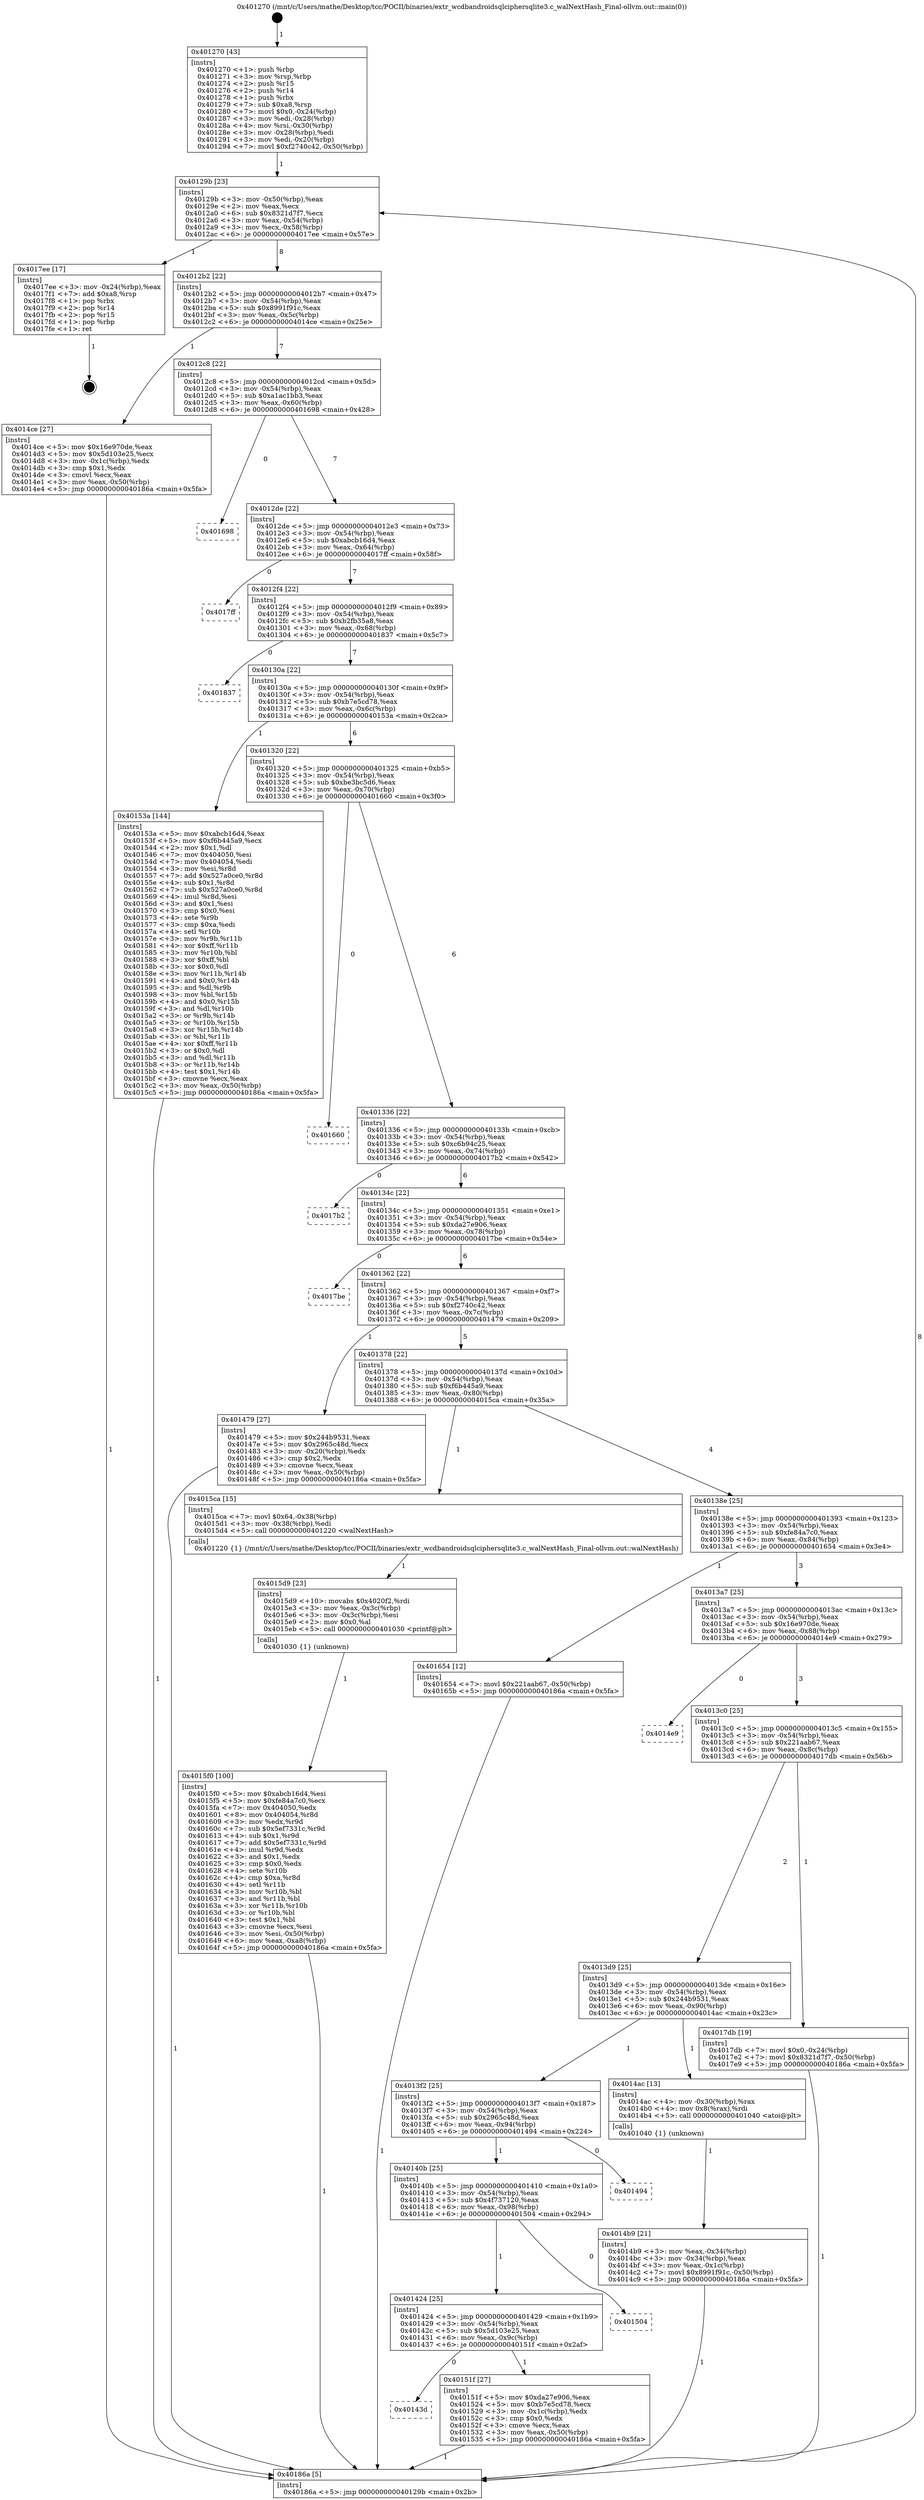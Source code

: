 digraph "0x401270" {
  label = "0x401270 (/mnt/c/Users/mathe/Desktop/tcc/POCII/binaries/extr_wcdbandroidsqlciphersqlite3.c_walNextHash_Final-ollvm.out::main(0))"
  labelloc = "t"
  node[shape=record]

  Entry [label="",width=0.3,height=0.3,shape=circle,fillcolor=black,style=filled]
  "0x40129b" [label="{
     0x40129b [23]\l
     | [instrs]\l
     &nbsp;&nbsp;0x40129b \<+3\>: mov -0x50(%rbp),%eax\l
     &nbsp;&nbsp;0x40129e \<+2\>: mov %eax,%ecx\l
     &nbsp;&nbsp;0x4012a0 \<+6\>: sub $0x8321d7f7,%ecx\l
     &nbsp;&nbsp;0x4012a6 \<+3\>: mov %eax,-0x54(%rbp)\l
     &nbsp;&nbsp;0x4012a9 \<+3\>: mov %ecx,-0x58(%rbp)\l
     &nbsp;&nbsp;0x4012ac \<+6\>: je 00000000004017ee \<main+0x57e\>\l
  }"]
  "0x4017ee" [label="{
     0x4017ee [17]\l
     | [instrs]\l
     &nbsp;&nbsp;0x4017ee \<+3\>: mov -0x24(%rbp),%eax\l
     &nbsp;&nbsp;0x4017f1 \<+7\>: add $0xa8,%rsp\l
     &nbsp;&nbsp;0x4017f8 \<+1\>: pop %rbx\l
     &nbsp;&nbsp;0x4017f9 \<+2\>: pop %r14\l
     &nbsp;&nbsp;0x4017fb \<+2\>: pop %r15\l
     &nbsp;&nbsp;0x4017fd \<+1\>: pop %rbp\l
     &nbsp;&nbsp;0x4017fe \<+1\>: ret\l
  }"]
  "0x4012b2" [label="{
     0x4012b2 [22]\l
     | [instrs]\l
     &nbsp;&nbsp;0x4012b2 \<+5\>: jmp 00000000004012b7 \<main+0x47\>\l
     &nbsp;&nbsp;0x4012b7 \<+3\>: mov -0x54(%rbp),%eax\l
     &nbsp;&nbsp;0x4012ba \<+5\>: sub $0x8991f91c,%eax\l
     &nbsp;&nbsp;0x4012bf \<+3\>: mov %eax,-0x5c(%rbp)\l
     &nbsp;&nbsp;0x4012c2 \<+6\>: je 00000000004014ce \<main+0x25e\>\l
  }"]
  Exit [label="",width=0.3,height=0.3,shape=circle,fillcolor=black,style=filled,peripheries=2]
  "0x4014ce" [label="{
     0x4014ce [27]\l
     | [instrs]\l
     &nbsp;&nbsp;0x4014ce \<+5\>: mov $0x16e970de,%eax\l
     &nbsp;&nbsp;0x4014d3 \<+5\>: mov $0x5d103e25,%ecx\l
     &nbsp;&nbsp;0x4014d8 \<+3\>: mov -0x1c(%rbp),%edx\l
     &nbsp;&nbsp;0x4014db \<+3\>: cmp $0x1,%edx\l
     &nbsp;&nbsp;0x4014de \<+3\>: cmovl %ecx,%eax\l
     &nbsp;&nbsp;0x4014e1 \<+3\>: mov %eax,-0x50(%rbp)\l
     &nbsp;&nbsp;0x4014e4 \<+5\>: jmp 000000000040186a \<main+0x5fa\>\l
  }"]
  "0x4012c8" [label="{
     0x4012c8 [22]\l
     | [instrs]\l
     &nbsp;&nbsp;0x4012c8 \<+5\>: jmp 00000000004012cd \<main+0x5d\>\l
     &nbsp;&nbsp;0x4012cd \<+3\>: mov -0x54(%rbp),%eax\l
     &nbsp;&nbsp;0x4012d0 \<+5\>: sub $0xa1ac1bb3,%eax\l
     &nbsp;&nbsp;0x4012d5 \<+3\>: mov %eax,-0x60(%rbp)\l
     &nbsp;&nbsp;0x4012d8 \<+6\>: je 0000000000401698 \<main+0x428\>\l
  }"]
  "0x4015f0" [label="{
     0x4015f0 [100]\l
     | [instrs]\l
     &nbsp;&nbsp;0x4015f0 \<+5\>: mov $0xabcb16d4,%esi\l
     &nbsp;&nbsp;0x4015f5 \<+5\>: mov $0xfe84a7c0,%ecx\l
     &nbsp;&nbsp;0x4015fa \<+7\>: mov 0x404050,%edx\l
     &nbsp;&nbsp;0x401601 \<+8\>: mov 0x404054,%r8d\l
     &nbsp;&nbsp;0x401609 \<+3\>: mov %edx,%r9d\l
     &nbsp;&nbsp;0x40160c \<+7\>: sub $0x5ef7331c,%r9d\l
     &nbsp;&nbsp;0x401613 \<+4\>: sub $0x1,%r9d\l
     &nbsp;&nbsp;0x401617 \<+7\>: add $0x5ef7331c,%r9d\l
     &nbsp;&nbsp;0x40161e \<+4\>: imul %r9d,%edx\l
     &nbsp;&nbsp;0x401622 \<+3\>: and $0x1,%edx\l
     &nbsp;&nbsp;0x401625 \<+3\>: cmp $0x0,%edx\l
     &nbsp;&nbsp;0x401628 \<+4\>: sete %r10b\l
     &nbsp;&nbsp;0x40162c \<+4\>: cmp $0xa,%r8d\l
     &nbsp;&nbsp;0x401630 \<+4\>: setl %r11b\l
     &nbsp;&nbsp;0x401634 \<+3\>: mov %r10b,%bl\l
     &nbsp;&nbsp;0x401637 \<+3\>: and %r11b,%bl\l
     &nbsp;&nbsp;0x40163a \<+3\>: xor %r11b,%r10b\l
     &nbsp;&nbsp;0x40163d \<+3\>: or %r10b,%bl\l
     &nbsp;&nbsp;0x401640 \<+3\>: test $0x1,%bl\l
     &nbsp;&nbsp;0x401643 \<+3\>: cmovne %ecx,%esi\l
     &nbsp;&nbsp;0x401646 \<+3\>: mov %esi,-0x50(%rbp)\l
     &nbsp;&nbsp;0x401649 \<+6\>: mov %eax,-0xa8(%rbp)\l
     &nbsp;&nbsp;0x40164f \<+5\>: jmp 000000000040186a \<main+0x5fa\>\l
  }"]
  "0x401698" [label="{
     0x401698\l
  }", style=dashed]
  "0x4012de" [label="{
     0x4012de [22]\l
     | [instrs]\l
     &nbsp;&nbsp;0x4012de \<+5\>: jmp 00000000004012e3 \<main+0x73\>\l
     &nbsp;&nbsp;0x4012e3 \<+3\>: mov -0x54(%rbp),%eax\l
     &nbsp;&nbsp;0x4012e6 \<+5\>: sub $0xabcb16d4,%eax\l
     &nbsp;&nbsp;0x4012eb \<+3\>: mov %eax,-0x64(%rbp)\l
     &nbsp;&nbsp;0x4012ee \<+6\>: je 00000000004017ff \<main+0x58f\>\l
  }"]
  "0x4015d9" [label="{
     0x4015d9 [23]\l
     | [instrs]\l
     &nbsp;&nbsp;0x4015d9 \<+10\>: movabs $0x4020f2,%rdi\l
     &nbsp;&nbsp;0x4015e3 \<+3\>: mov %eax,-0x3c(%rbp)\l
     &nbsp;&nbsp;0x4015e6 \<+3\>: mov -0x3c(%rbp),%esi\l
     &nbsp;&nbsp;0x4015e9 \<+2\>: mov $0x0,%al\l
     &nbsp;&nbsp;0x4015eb \<+5\>: call 0000000000401030 \<printf@plt\>\l
     | [calls]\l
     &nbsp;&nbsp;0x401030 \{1\} (unknown)\l
  }"]
  "0x4017ff" [label="{
     0x4017ff\l
  }", style=dashed]
  "0x4012f4" [label="{
     0x4012f4 [22]\l
     | [instrs]\l
     &nbsp;&nbsp;0x4012f4 \<+5\>: jmp 00000000004012f9 \<main+0x89\>\l
     &nbsp;&nbsp;0x4012f9 \<+3\>: mov -0x54(%rbp),%eax\l
     &nbsp;&nbsp;0x4012fc \<+5\>: sub $0xb2fb35a8,%eax\l
     &nbsp;&nbsp;0x401301 \<+3\>: mov %eax,-0x68(%rbp)\l
     &nbsp;&nbsp;0x401304 \<+6\>: je 0000000000401837 \<main+0x5c7\>\l
  }"]
  "0x40143d" [label="{
     0x40143d\l
  }", style=dashed]
  "0x401837" [label="{
     0x401837\l
  }", style=dashed]
  "0x40130a" [label="{
     0x40130a [22]\l
     | [instrs]\l
     &nbsp;&nbsp;0x40130a \<+5\>: jmp 000000000040130f \<main+0x9f\>\l
     &nbsp;&nbsp;0x40130f \<+3\>: mov -0x54(%rbp),%eax\l
     &nbsp;&nbsp;0x401312 \<+5\>: sub $0xb7e5cd78,%eax\l
     &nbsp;&nbsp;0x401317 \<+3\>: mov %eax,-0x6c(%rbp)\l
     &nbsp;&nbsp;0x40131a \<+6\>: je 000000000040153a \<main+0x2ca\>\l
  }"]
  "0x40151f" [label="{
     0x40151f [27]\l
     | [instrs]\l
     &nbsp;&nbsp;0x40151f \<+5\>: mov $0xda27e906,%eax\l
     &nbsp;&nbsp;0x401524 \<+5\>: mov $0xb7e5cd78,%ecx\l
     &nbsp;&nbsp;0x401529 \<+3\>: mov -0x1c(%rbp),%edx\l
     &nbsp;&nbsp;0x40152c \<+3\>: cmp $0x0,%edx\l
     &nbsp;&nbsp;0x40152f \<+3\>: cmove %ecx,%eax\l
     &nbsp;&nbsp;0x401532 \<+3\>: mov %eax,-0x50(%rbp)\l
     &nbsp;&nbsp;0x401535 \<+5\>: jmp 000000000040186a \<main+0x5fa\>\l
  }"]
  "0x40153a" [label="{
     0x40153a [144]\l
     | [instrs]\l
     &nbsp;&nbsp;0x40153a \<+5\>: mov $0xabcb16d4,%eax\l
     &nbsp;&nbsp;0x40153f \<+5\>: mov $0xf6b445a9,%ecx\l
     &nbsp;&nbsp;0x401544 \<+2\>: mov $0x1,%dl\l
     &nbsp;&nbsp;0x401546 \<+7\>: mov 0x404050,%esi\l
     &nbsp;&nbsp;0x40154d \<+7\>: mov 0x404054,%edi\l
     &nbsp;&nbsp;0x401554 \<+3\>: mov %esi,%r8d\l
     &nbsp;&nbsp;0x401557 \<+7\>: add $0x527a0ce0,%r8d\l
     &nbsp;&nbsp;0x40155e \<+4\>: sub $0x1,%r8d\l
     &nbsp;&nbsp;0x401562 \<+7\>: sub $0x527a0ce0,%r8d\l
     &nbsp;&nbsp;0x401569 \<+4\>: imul %r8d,%esi\l
     &nbsp;&nbsp;0x40156d \<+3\>: and $0x1,%esi\l
     &nbsp;&nbsp;0x401570 \<+3\>: cmp $0x0,%esi\l
     &nbsp;&nbsp;0x401573 \<+4\>: sete %r9b\l
     &nbsp;&nbsp;0x401577 \<+3\>: cmp $0xa,%edi\l
     &nbsp;&nbsp;0x40157a \<+4\>: setl %r10b\l
     &nbsp;&nbsp;0x40157e \<+3\>: mov %r9b,%r11b\l
     &nbsp;&nbsp;0x401581 \<+4\>: xor $0xff,%r11b\l
     &nbsp;&nbsp;0x401585 \<+3\>: mov %r10b,%bl\l
     &nbsp;&nbsp;0x401588 \<+3\>: xor $0xff,%bl\l
     &nbsp;&nbsp;0x40158b \<+3\>: xor $0x0,%dl\l
     &nbsp;&nbsp;0x40158e \<+3\>: mov %r11b,%r14b\l
     &nbsp;&nbsp;0x401591 \<+4\>: and $0x0,%r14b\l
     &nbsp;&nbsp;0x401595 \<+3\>: and %dl,%r9b\l
     &nbsp;&nbsp;0x401598 \<+3\>: mov %bl,%r15b\l
     &nbsp;&nbsp;0x40159b \<+4\>: and $0x0,%r15b\l
     &nbsp;&nbsp;0x40159f \<+3\>: and %dl,%r10b\l
     &nbsp;&nbsp;0x4015a2 \<+3\>: or %r9b,%r14b\l
     &nbsp;&nbsp;0x4015a5 \<+3\>: or %r10b,%r15b\l
     &nbsp;&nbsp;0x4015a8 \<+3\>: xor %r15b,%r14b\l
     &nbsp;&nbsp;0x4015ab \<+3\>: or %bl,%r11b\l
     &nbsp;&nbsp;0x4015ae \<+4\>: xor $0xff,%r11b\l
     &nbsp;&nbsp;0x4015b2 \<+3\>: or $0x0,%dl\l
     &nbsp;&nbsp;0x4015b5 \<+3\>: and %dl,%r11b\l
     &nbsp;&nbsp;0x4015b8 \<+3\>: or %r11b,%r14b\l
     &nbsp;&nbsp;0x4015bb \<+4\>: test $0x1,%r14b\l
     &nbsp;&nbsp;0x4015bf \<+3\>: cmovne %ecx,%eax\l
     &nbsp;&nbsp;0x4015c2 \<+3\>: mov %eax,-0x50(%rbp)\l
     &nbsp;&nbsp;0x4015c5 \<+5\>: jmp 000000000040186a \<main+0x5fa\>\l
  }"]
  "0x401320" [label="{
     0x401320 [22]\l
     | [instrs]\l
     &nbsp;&nbsp;0x401320 \<+5\>: jmp 0000000000401325 \<main+0xb5\>\l
     &nbsp;&nbsp;0x401325 \<+3\>: mov -0x54(%rbp),%eax\l
     &nbsp;&nbsp;0x401328 \<+5\>: sub $0xbe3bc5d6,%eax\l
     &nbsp;&nbsp;0x40132d \<+3\>: mov %eax,-0x70(%rbp)\l
     &nbsp;&nbsp;0x401330 \<+6\>: je 0000000000401660 \<main+0x3f0\>\l
  }"]
  "0x401424" [label="{
     0x401424 [25]\l
     | [instrs]\l
     &nbsp;&nbsp;0x401424 \<+5\>: jmp 0000000000401429 \<main+0x1b9\>\l
     &nbsp;&nbsp;0x401429 \<+3\>: mov -0x54(%rbp),%eax\l
     &nbsp;&nbsp;0x40142c \<+5\>: sub $0x5d103e25,%eax\l
     &nbsp;&nbsp;0x401431 \<+6\>: mov %eax,-0x9c(%rbp)\l
     &nbsp;&nbsp;0x401437 \<+6\>: je 000000000040151f \<main+0x2af\>\l
  }"]
  "0x401660" [label="{
     0x401660\l
  }", style=dashed]
  "0x401336" [label="{
     0x401336 [22]\l
     | [instrs]\l
     &nbsp;&nbsp;0x401336 \<+5\>: jmp 000000000040133b \<main+0xcb\>\l
     &nbsp;&nbsp;0x40133b \<+3\>: mov -0x54(%rbp),%eax\l
     &nbsp;&nbsp;0x40133e \<+5\>: sub $0xc6b94c25,%eax\l
     &nbsp;&nbsp;0x401343 \<+3\>: mov %eax,-0x74(%rbp)\l
     &nbsp;&nbsp;0x401346 \<+6\>: je 00000000004017b2 \<main+0x542\>\l
  }"]
  "0x401504" [label="{
     0x401504\l
  }", style=dashed]
  "0x4017b2" [label="{
     0x4017b2\l
  }", style=dashed]
  "0x40134c" [label="{
     0x40134c [22]\l
     | [instrs]\l
     &nbsp;&nbsp;0x40134c \<+5\>: jmp 0000000000401351 \<main+0xe1\>\l
     &nbsp;&nbsp;0x401351 \<+3\>: mov -0x54(%rbp),%eax\l
     &nbsp;&nbsp;0x401354 \<+5\>: sub $0xda27e906,%eax\l
     &nbsp;&nbsp;0x401359 \<+3\>: mov %eax,-0x78(%rbp)\l
     &nbsp;&nbsp;0x40135c \<+6\>: je 00000000004017be \<main+0x54e\>\l
  }"]
  "0x40140b" [label="{
     0x40140b [25]\l
     | [instrs]\l
     &nbsp;&nbsp;0x40140b \<+5\>: jmp 0000000000401410 \<main+0x1a0\>\l
     &nbsp;&nbsp;0x401410 \<+3\>: mov -0x54(%rbp),%eax\l
     &nbsp;&nbsp;0x401413 \<+5\>: sub $0x4f737120,%eax\l
     &nbsp;&nbsp;0x401418 \<+6\>: mov %eax,-0x98(%rbp)\l
     &nbsp;&nbsp;0x40141e \<+6\>: je 0000000000401504 \<main+0x294\>\l
  }"]
  "0x4017be" [label="{
     0x4017be\l
  }", style=dashed]
  "0x401362" [label="{
     0x401362 [22]\l
     | [instrs]\l
     &nbsp;&nbsp;0x401362 \<+5\>: jmp 0000000000401367 \<main+0xf7\>\l
     &nbsp;&nbsp;0x401367 \<+3\>: mov -0x54(%rbp),%eax\l
     &nbsp;&nbsp;0x40136a \<+5\>: sub $0xf2740c42,%eax\l
     &nbsp;&nbsp;0x40136f \<+3\>: mov %eax,-0x7c(%rbp)\l
     &nbsp;&nbsp;0x401372 \<+6\>: je 0000000000401479 \<main+0x209\>\l
  }"]
  "0x401494" [label="{
     0x401494\l
  }", style=dashed]
  "0x401479" [label="{
     0x401479 [27]\l
     | [instrs]\l
     &nbsp;&nbsp;0x401479 \<+5\>: mov $0x244b9531,%eax\l
     &nbsp;&nbsp;0x40147e \<+5\>: mov $0x2965c48d,%ecx\l
     &nbsp;&nbsp;0x401483 \<+3\>: mov -0x20(%rbp),%edx\l
     &nbsp;&nbsp;0x401486 \<+3\>: cmp $0x2,%edx\l
     &nbsp;&nbsp;0x401489 \<+3\>: cmovne %ecx,%eax\l
     &nbsp;&nbsp;0x40148c \<+3\>: mov %eax,-0x50(%rbp)\l
     &nbsp;&nbsp;0x40148f \<+5\>: jmp 000000000040186a \<main+0x5fa\>\l
  }"]
  "0x401378" [label="{
     0x401378 [22]\l
     | [instrs]\l
     &nbsp;&nbsp;0x401378 \<+5\>: jmp 000000000040137d \<main+0x10d\>\l
     &nbsp;&nbsp;0x40137d \<+3\>: mov -0x54(%rbp),%eax\l
     &nbsp;&nbsp;0x401380 \<+5\>: sub $0xf6b445a9,%eax\l
     &nbsp;&nbsp;0x401385 \<+3\>: mov %eax,-0x80(%rbp)\l
     &nbsp;&nbsp;0x401388 \<+6\>: je 00000000004015ca \<main+0x35a\>\l
  }"]
  "0x40186a" [label="{
     0x40186a [5]\l
     | [instrs]\l
     &nbsp;&nbsp;0x40186a \<+5\>: jmp 000000000040129b \<main+0x2b\>\l
  }"]
  "0x401270" [label="{
     0x401270 [43]\l
     | [instrs]\l
     &nbsp;&nbsp;0x401270 \<+1\>: push %rbp\l
     &nbsp;&nbsp;0x401271 \<+3\>: mov %rsp,%rbp\l
     &nbsp;&nbsp;0x401274 \<+2\>: push %r15\l
     &nbsp;&nbsp;0x401276 \<+2\>: push %r14\l
     &nbsp;&nbsp;0x401278 \<+1\>: push %rbx\l
     &nbsp;&nbsp;0x401279 \<+7\>: sub $0xa8,%rsp\l
     &nbsp;&nbsp;0x401280 \<+7\>: movl $0x0,-0x24(%rbp)\l
     &nbsp;&nbsp;0x401287 \<+3\>: mov %edi,-0x28(%rbp)\l
     &nbsp;&nbsp;0x40128a \<+4\>: mov %rsi,-0x30(%rbp)\l
     &nbsp;&nbsp;0x40128e \<+3\>: mov -0x28(%rbp),%edi\l
     &nbsp;&nbsp;0x401291 \<+3\>: mov %edi,-0x20(%rbp)\l
     &nbsp;&nbsp;0x401294 \<+7\>: movl $0xf2740c42,-0x50(%rbp)\l
  }"]
  "0x4014b9" [label="{
     0x4014b9 [21]\l
     | [instrs]\l
     &nbsp;&nbsp;0x4014b9 \<+3\>: mov %eax,-0x34(%rbp)\l
     &nbsp;&nbsp;0x4014bc \<+3\>: mov -0x34(%rbp),%eax\l
     &nbsp;&nbsp;0x4014bf \<+3\>: mov %eax,-0x1c(%rbp)\l
     &nbsp;&nbsp;0x4014c2 \<+7\>: movl $0x8991f91c,-0x50(%rbp)\l
     &nbsp;&nbsp;0x4014c9 \<+5\>: jmp 000000000040186a \<main+0x5fa\>\l
  }"]
  "0x4015ca" [label="{
     0x4015ca [15]\l
     | [instrs]\l
     &nbsp;&nbsp;0x4015ca \<+7\>: movl $0x64,-0x38(%rbp)\l
     &nbsp;&nbsp;0x4015d1 \<+3\>: mov -0x38(%rbp),%edi\l
     &nbsp;&nbsp;0x4015d4 \<+5\>: call 0000000000401220 \<walNextHash\>\l
     | [calls]\l
     &nbsp;&nbsp;0x401220 \{1\} (/mnt/c/Users/mathe/Desktop/tcc/POCII/binaries/extr_wcdbandroidsqlciphersqlite3.c_walNextHash_Final-ollvm.out::walNextHash)\l
  }"]
  "0x40138e" [label="{
     0x40138e [25]\l
     | [instrs]\l
     &nbsp;&nbsp;0x40138e \<+5\>: jmp 0000000000401393 \<main+0x123\>\l
     &nbsp;&nbsp;0x401393 \<+3\>: mov -0x54(%rbp),%eax\l
     &nbsp;&nbsp;0x401396 \<+5\>: sub $0xfe84a7c0,%eax\l
     &nbsp;&nbsp;0x40139b \<+6\>: mov %eax,-0x84(%rbp)\l
     &nbsp;&nbsp;0x4013a1 \<+6\>: je 0000000000401654 \<main+0x3e4\>\l
  }"]
  "0x4013f2" [label="{
     0x4013f2 [25]\l
     | [instrs]\l
     &nbsp;&nbsp;0x4013f2 \<+5\>: jmp 00000000004013f7 \<main+0x187\>\l
     &nbsp;&nbsp;0x4013f7 \<+3\>: mov -0x54(%rbp),%eax\l
     &nbsp;&nbsp;0x4013fa \<+5\>: sub $0x2965c48d,%eax\l
     &nbsp;&nbsp;0x4013ff \<+6\>: mov %eax,-0x94(%rbp)\l
     &nbsp;&nbsp;0x401405 \<+6\>: je 0000000000401494 \<main+0x224\>\l
  }"]
  "0x401654" [label="{
     0x401654 [12]\l
     | [instrs]\l
     &nbsp;&nbsp;0x401654 \<+7\>: movl $0x221aab67,-0x50(%rbp)\l
     &nbsp;&nbsp;0x40165b \<+5\>: jmp 000000000040186a \<main+0x5fa\>\l
  }"]
  "0x4013a7" [label="{
     0x4013a7 [25]\l
     | [instrs]\l
     &nbsp;&nbsp;0x4013a7 \<+5\>: jmp 00000000004013ac \<main+0x13c\>\l
     &nbsp;&nbsp;0x4013ac \<+3\>: mov -0x54(%rbp),%eax\l
     &nbsp;&nbsp;0x4013af \<+5\>: sub $0x16e970de,%eax\l
     &nbsp;&nbsp;0x4013b4 \<+6\>: mov %eax,-0x88(%rbp)\l
     &nbsp;&nbsp;0x4013ba \<+6\>: je 00000000004014e9 \<main+0x279\>\l
  }"]
  "0x4014ac" [label="{
     0x4014ac [13]\l
     | [instrs]\l
     &nbsp;&nbsp;0x4014ac \<+4\>: mov -0x30(%rbp),%rax\l
     &nbsp;&nbsp;0x4014b0 \<+4\>: mov 0x8(%rax),%rdi\l
     &nbsp;&nbsp;0x4014b4 \<+5\>: call 0000000000401040 \<atoi@plt\>\l
     | [calls]\l
     &nbsp;&nbsp;0x401040 \{1\} (unknown)\l
  }"]
  "0x4014e9" [label="{
     0x4014e9\l
  }", style=dashed]
  "0x4013c0" [label="{
     0x4013c0 [25]\l
     | [instrs]\l
     &nbsp;&nbsp;0x4013c0 \<+5\>: jmp 00000000004013c5 \<main+0x155\>\l
     &nbsp;&nbsp;0x4013c5 \<+3\>: mov -0x54(%rbp),%eax\l
     &nbsp;&nbsp;0x4013c8 \<+5\>: sub $0x221aab67,%eax\l
     &nbsp;&nbsp;0x4013cd \<+6\>: mov %eax,-0x8c(%rbp)\l
     &nbsp;&nbsp;0x4013d3 \<+6\>: je 00000000004017db \<main+0x56b\>\l
  }"]
  "0x4013d9" [label="{
     0x4013d9 [25]\l
     | [instrs]\l
     &nbsp;&nbsp;0x4013d9 \<+5\>: jmp 00000000004013de \<main+0x16e\>\l
     &nbsp;&nbsp;0x4013de \<+3\>: mov -0x54(%rbp),%eax\l
     &nbsp;&nbsp;0x4013e1 \<+5\>: sub $0x244b9531,%eax\l
     &nbsp;&nbsp;0x4013e6 \<+6\>: mov %eax,-0x90(%rbp)\l
     &nbsp;&nbsp;0x4013ec \<+6\>: je 00000000004014ac \<main+0x23c\>\l
  }"]
  "0x4017db" [label="{
     0x4017db [19]\l
     | [instrs]\l
     &nbsp;&nbsp;0x4017db \<+7\>: movl $0x0,-0x24(%rbp)\l
     &nbsp;&nbsp;0x4017e2 \<+7\>: movl $0x8321d7f7,-0x50(%rbp)\l
     &nbsp;&nbsp;0x4017e9 \<+5\>: jmp 000000000040186a \<main+0x5fa\>\l
  }"]
  Entry -> "0x401270" [label=" 1"]
  "0x40129b" -> "0x4017ee" [label=" 1"]
  "0x40129b" -> "0x4012b2" [label=" 8"]
  "0x4017ee" -> Exit [label=" 1"]
  "0x4012b2" -> "0x4014ce" [label=" 1"]
  "0x4012b2" -> "0x4012c8" [label=" 7"]
  "0x4017db" -> "0x40186a" [label=" 1"]
  "0x4012c8" -> "0x401698" [label=" 0"]
  "0x4012c8" -> "0x4012de" [label=" 7"]
  "0x401654" -> "0x40186a" [label=" 1"]
  "0x4012de" -> "0x4017ff" [label=" 0"]
  "0x4012de" -> "0x4012f4" [label=" 7"]
  "0x4015f0" -> "0x40186a" [label=" 1"]
  "0x4012f4" -> "0x401837" [label=" 0"]
  "0x4012f4" -> "0x40130a" [label=" 7"]
  "0x4015d9" -> "0x4015f0" [label=" 1"]
  "0x40130a" -> "0x40153a" [label=" 1"]
  "0x40130a" -> "0x401320" [label=" 6"]
  "0x4015ca" -> "0x4015d9" [label=" 1"]
  "0x401320" -> "0x401660" [label=" 0"]
  "0x401320" -> "0x401336" [label=" 6"]
  "0x40151f" -> "0x40186a" [label=" 1"]
  "0x401336" -> "0x4017b2" [label=" 0"]
  "0x401336" -> "0x40134c" [label=" 6"]
  "0x401424" -> "0x40143d" [label=" 0"]
  "0x40134c" -> "0x4017be" [label=" 0"]
  "0x40134c" -> "0x401362" [label=" 6"]
  "0x40153a" -> "0x40186a" [label=" 1"]
  "0x401362" -> "0x401479" [label=" 1"]
  "0x401362" -> "0x401378" [label=" 5"]
  "0x401479" -> "0x40186a" [label=" 1"]
  "0x401270" -> "0x40129b" [label=" 1"]
  "0x40186a" -> "0x40129b" [label=" 8"]
  "0x40140b" -> "0x401424" [label=" 1"]
  "0x401378" -> "0x4015ca" [label=" 1"]
  "0x401378" -> "0x40138e" [label=" 4"]
  "0x401424" -> "0x40151f" [label=" 1"]
  "0x40138e" -> "0x401654" [label=" 1"]
  "0x40138e" -> "0x4013a7" [label=" 3"]
  "0x4013f2" -> "0x40140b" [label=" 1"]
  "0x4013a7" -> "0x4014e9" [label=" 0"]
  "0x4013a7" -> "0x4013c0" [label=" 3"]
  "0x4013f2" -> "0x401494" [label=" 0"]
  "0x4013c0" -> "0x4017db" [label=" 1"]
  "0x4013c0" -> "0x4013d9" [label=" 2"]
  "0x40140b" -> "0x401504" [label=" 0"]
  "0x4013d9" -> "0x4014ac" [label=" 1"]
  "0x4013d9" -> "0x4013f2" [label=" 1"]
  "0x4014ac" -> "0x4014b9" [label=" 1"]
  "0x4014b9" -> "0x40186a" [label=" 1"]
  "0x4014ce" -> "0x40186a" [label=" 1"]
}
